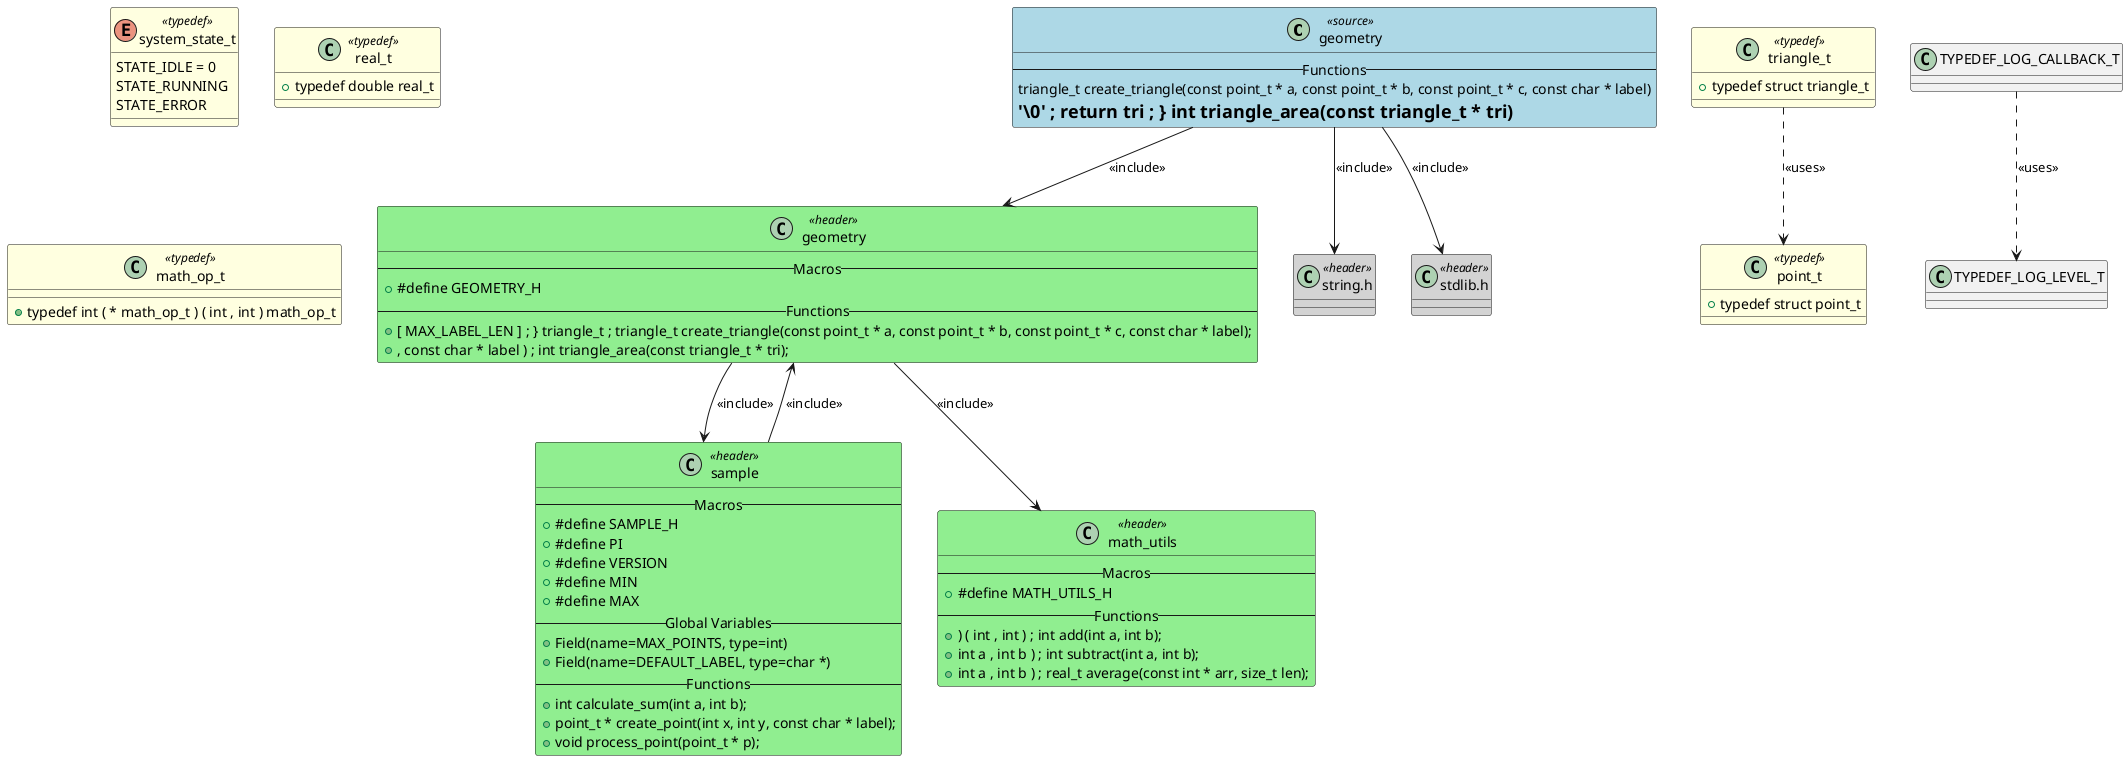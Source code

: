 @startuml geometry

class "geometry" as GEOMETRY <<source>> #LightBlue
{
    -- Functions --
    triangle_t create_triangle(const point_t * a, const point_t * b, const point_t * c, const char * label)
    = '\0' ; return tri ; } int triangle_area(const triangle_t * tri)
}

class "geometry" as HEADER_GEOMETRY <<header>> #LightGreen
{
    -- Macros --
    + #define GEOMETRY_H
    -- Functions --
    + [ MAX_LABEL_LEN ] ; } triangle_t ; triangle_t create_triangle(const point_t * a, const point_t * b, const point_t * c, const char * label);
    + , const char * label ) ; int triangle_area(const triangle_t * tri);
}
class "string.h" as HEADER_STRING <<header>> #LightGray
{
}

class "stdlib.h" as HEADER_STDLIB <<header>> #LightGray
{
}

class "sample" as HEADER_SAMPLE <<header>> #LightGreen
{
    -- Macros --
    + #define SAMPLE_H
    + #define PI
    + #define VERSION
    + #define MIN
    + #define MAX
    -- Global Variables --
    + Field(name=MAX_POINTS, type=int)
    + Field(name=DEFAULT_LABEL, type=char *)
    -- Functions --
    + int calculate_sum(int a, int b);
    + point_t * create_point(int x, int y, const char * label);
    + void process_point(point_t * p);
}
class "math_utils" as HEADER_MATH_UTILS <<header>> #LightGreen
{
    -- Macros --
    + #define MATH_UTILS_H
    -- Functions --
    + ) ( int , int ) ; int add(int a, int b);
    + int a , int b ) ; int subtract(int a, int b);
    + int a , int b ) ; real_t average(const int * arr, size_t len);
}
class "triangle_t" as TYPEDEF_TRIANGLE_T <<typedef>> #LightYellow
{
    + typedef struct triangle_t
}

class "point_t" as TYPEDEF_POINT_T <<typedef>> #LightYellow
{
    + typedef struct point_t
}

enum "system_state_t" as TYPEDEF_SYSTEM_STATE_T <<typedef>> #LightYellow
{
    STATE_IDLE = 0
    STATE_RUNNING
    STATE_ERROR
}

class "real_t" as TYPEDEF_REAL_T <<typedef>> #LightYellow
{
    + typedef double real_t
}

class "math_op_t" as TYPEDEF_MATH_OP_T <<typedef>> #LightYellow
{
    + typedef int ( * math_op_t ) ( int , int ) math_op_t
}

GEOMETRY --> HEADER_GEOMETRY : <<include>>
GEOMETRY --> HEADER_STRING : <<include>>
GEOMETRY --> HEADER_STDLIB : <<include>>
HEADER_GEOMETRY --> HEADER_SAMPLE : <<include>>
HEADER_GEOMETRY --> HEADER_MATH_UTILS : <<include>>
HEADER_SAMPLE --> HEADER_GEOMETRY : <<include>>
TYPEDEF_TRIANGLE_T ..> TYPEDEF_POINT_T : <<uses>>
TYPEDEF_LOG_CALLBACK_T ..> TYPEDEF_LOG_LEVEL_T : <<uses>>

@enduml